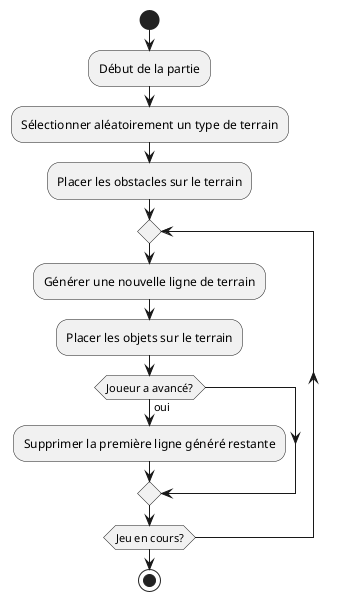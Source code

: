 @startuml terrainGeneratorUC
|Système|
start
:Début de la partie;
:Sélectionner aléatoirement un type de terrain;
:Placer les obstacles sur le terrain;

repeat
    :Générer une nouvelle ligne de terrain;
    :Placer les objets sur le terrain;
    if (Joueur a avancé?) then (oui)
        :Supprimer la première ligne généré restante;
    endif
repeat while (Jeu en cours?)
stop
@enduml
